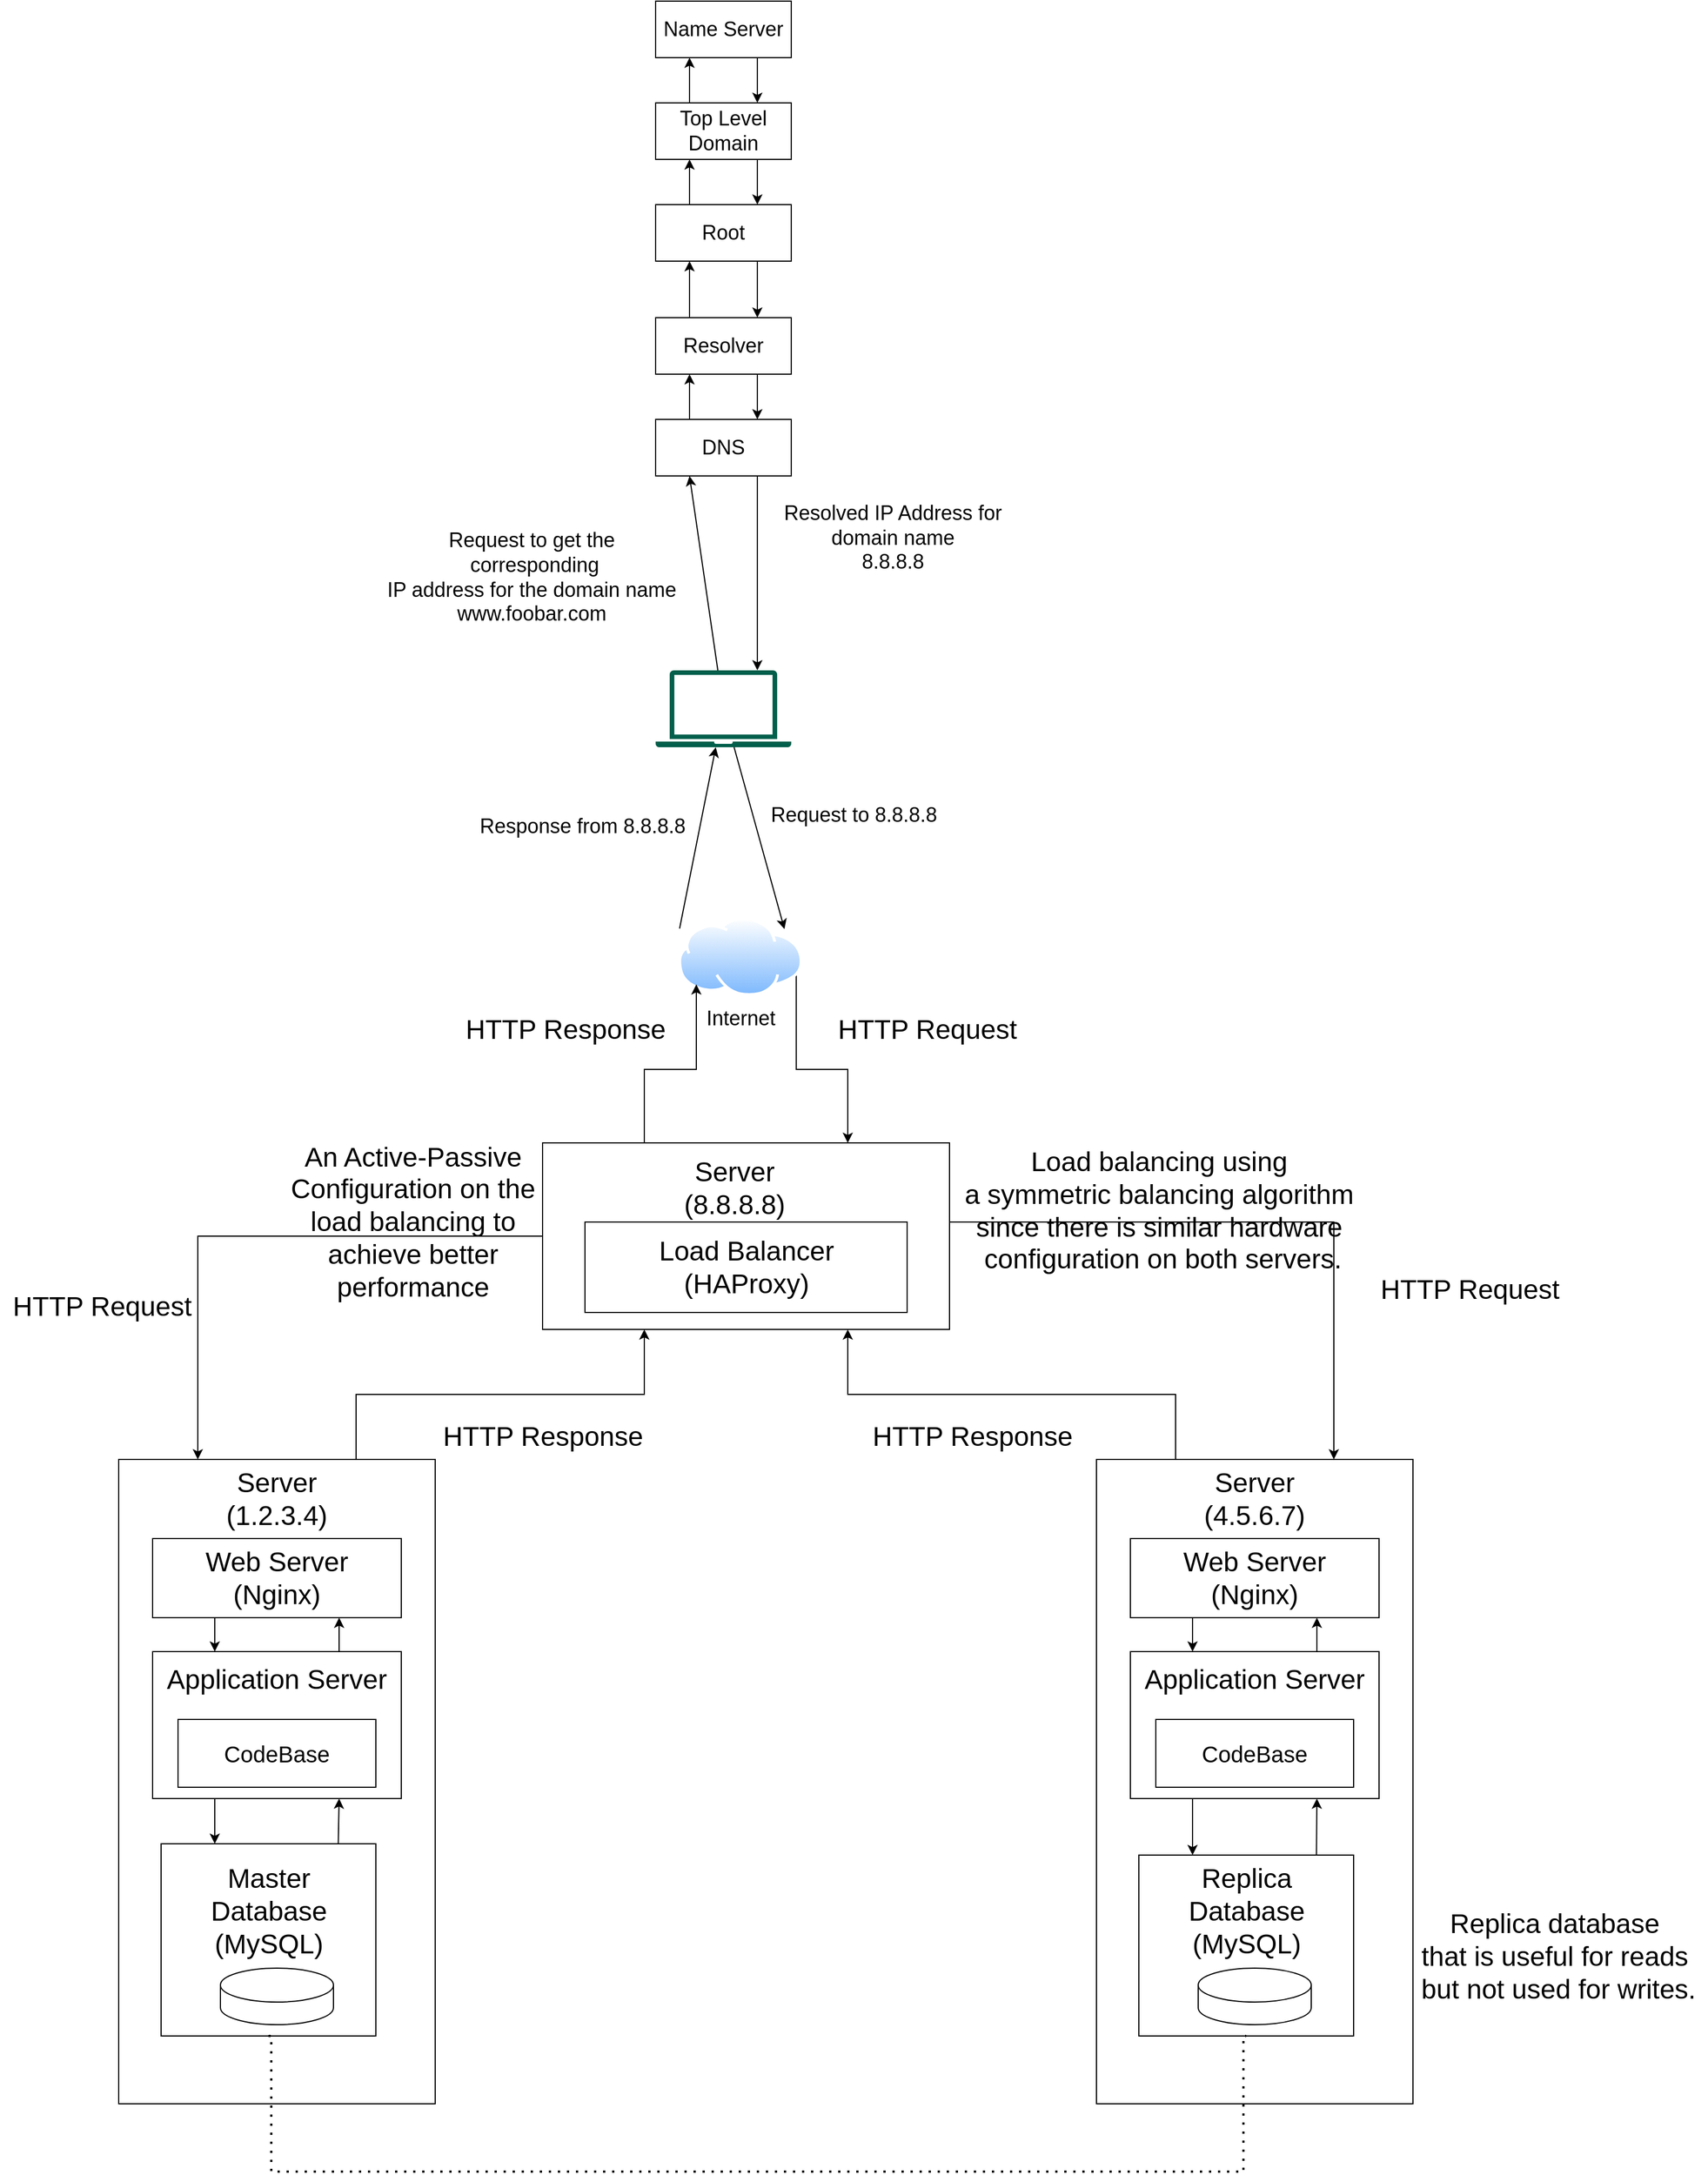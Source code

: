 <mxfile version="20.6.2" type="device"><diagram id="Ur6gRPB38YQK42sb_czI" name="Page-1"><mxGraphModel dx="4673" dy="1460" grid="1" gridSize="10" guides="1" tooltips="1" connect="1" arrows="1" fold="1" page="1" pageScale="1" pageWidth="850" pageHeight="1100" math="0" shadow="0"><root><mxCell id="0"/><mxCell id="1" parent="0"/><mxCell id="QQvmPmS_KhWr08DKVS-H-1" value="" style="sketch=0;pointerEvents=1;shadow=0;dashed=0;html=1;strokeColor=none;fillColor=#005F4B;labelPosition=center;verticalLabelPosition=bottom;verticalAlign=top;align=center;outlineConnect=0;shape=mxgraph.veeam2.laptop;" parent="1" vertex="1"><mxGeometry x="-940" y="1132" width="120" height="68" as="geometry"/></mxCell><mxCell id="QQvmPmS_KhWr08DKVS-H-69" style="edgeStyle=orthogonalEdgeStyle;rounded=0;orthogonalLoop=1;jettySize=auto;html=1;exitX=1;exitY=0.75;exitDx=0;exitDy=0;entryX=0.75;entryY=0;entryDx=0;entryDy=0;fontSize=24;" parent="1" source="QQvmPmS_KhWr08DKVS-H-3" target="QQvmPmS_KhWr08DKVS-H-63" edge="1"><mxGeometry relative="1" as="geometry"/></mxCell><mxCell id="QQvmPmS_KhWr08DKVS-H-3" value="&lt;font style=&quot;font-size: 18px;&quot;&gt;Internet&lt;/font&gt;" style="aspect=fixed;perimeter=ellipsePerimeter;html=1;align=center;shadow=0;dashed=0;spacingTop=3;image;image=img/lib/active_directory/internet_cloud.svg;" parent="1" vertex="1"><mxGeometry x="-920" y="1350.7" width="110" height="69.3" as="geometry"/></mxCell><mxCell id="QQvmPmS_KhWr08DKVS-H-70" style="edgeStyle=orthogonalEdgeStyle;rounded=0;orthogonalLoop=1;jettySize=auto;html=1;exitX=0.75;exitY=0;exitDx=0;exitDy=0;entryX=0.25;entryY=1;entryDx=0;entryDy=0;fontSize=24;" parent="1" source="QQvmPmS_KhWr08DKVS-H-5" target="QQvmPmS_KhWr08DKVS-H-63" edge="1"><mxGeometry relative="1" as="geometry"/></mxCell><mxCell id="QQvmPmS_KhWr08DKVS-H-5" value="" style="rounded=0;whiteSpace=wrap;html=1;" parent="1" vertex="1"><mxGeometry x="-1415" y="1830" width="280" height="570" as="geometry"/></mxCell><mxCell id="QQvmPmS_KhWr08DKVS-H-6" style="edgeStyle=orthogonalEdgeStyle;rounded=0;orthogonalLoop=1;jettySize=auto;html=1;exitX=0.25;exitY=1;exitDx=0;exitDy=0;entryX=0.25;entryY=0;entryDx=0;entryDy=0;fontSize=24;" parent="1" source="QQvmPmS_KhWr08DKVS-H-7" target="QQvmPmS_KhWr08DKVS-H-10" edge="1"><mxGeometry relative="1" as="geometry"/></mxCell><mxCell id="QQvmPmS_KhWr08DKVS-H-7" value="" style="rounded=0;whiteSpace=wrap;html=1;" parent="1" vertex="1"><mxGeometry x="-1385" y="1900" width="220" height="70" as="geometry"/></mxCell><mxCell id="QQvmPmS_KhWr08DKVS-H-8" style="edgeStyle=orthogonalEdgeStyle;rounded=0;orthogonalLoop=1;jettySize=auto;html=1;exitX=0.75;exitY=0;exitDx=0;exitDy=0;entryX=0.75;entryY=1;entryDx=0;entryDy=0;fontSize=24;" parent="1" source="QQvmPmS_KhWr08DKVS-H-10" target="QQvmPmS_KhWr08DKVS-H-7" edge="1"><mxGeometry relative="1" as="geometry"/></mxCell><mxCell id="QQvmPmS_KhWr08DKVS-H-9" style="edgeStyle=orthogonalEdgeStyle;rounded=0;orthogonalLoop=1;jettySize=auto;html=1;exitX=0.25;exitY=1;exitDx=0;exitDy=0;entryX=0.25;entryY=0;entryDx=0;entryDy=0;fontSize=24;" parent="1" source="QQvmPmS_KhWr08DKVS-H-10" target="QQvmPmS_KhWr08DKVS-H-12" edge="1"><mxGeometry relative="1" as="geometry"/></mxCell><mxCell id="QQvmPmS_KhWr08DKVS-H-10" value="" style="rounded=0;whiteSpace=wrap;html=1;" parent="1" vertex="1"><mxGeometry x="-1385" y="2000" width="220" height="130" as="geometry"/></mxCell><mxCell id="QQvmPmS_KhWr08DKVS-H-11" style="edgeStyle=orthogonalEdgeStyle;rounded=0;orthogonalLoop=1;jettySize=auto;html=1;exitX=0.825;exitY=-0.001;exitDx=0;exitDy=0;entryX=0.75;entryY=1;entryDx=0;entryDy=0;fontSize=24;exitPerimeter=0;" parent="1" source="QQvmPmS_KhWr08DKVS-H-12" target="QQvmPmS_KhWr08DKVS-H-10" edge="1"><mxGeometry relative="1" as="geometry"/></mxCell><mxCell id="QQvmPmS_KhWr08DKVS-H-12" value="" style="rounded=0;whiteSpace=wrap;html=1;" parent="1" vertex="1"><mxGeometry x="-1377.5" y="2170" width="190" height="170" as="geometry"/></mxCell><mxCell id="QQvmPmS_KhWr08DKVS-H-13" value="" style="rounded=0;whiteSpace=wrap;html=1;" parent="1" vertex="1"><mxGeometry x="-1362.5" y="2060" width="175" height="60" as="geometry"/></mxCell><mxCell id="QQvmPmS_KhWr08DKVS-H-14" value="Server&lt;br&gt;(1.2.3.4)" style="text;html=1;strokeColor=none;fillColor=none;align=center;verticalAlign=middle;whiteSpace=wrap;rounded=0;strokeWidth=7;fontSize=24;" parent="1" vertex="1"><mxGeometry x="-1345" y="1850" width="140" height="30" as="geometry"/></mxCell><mxCell id="QQvmPmS_KhWr08DKVS-H-15" value="Web Server&lt;br&gt;(Nginx)" style="text;html=1;strokeColor=none;fillColor=none;align=center;verticalAlign=middle;whiteSpace=wrap;rounded=0;strokeWidth=7;fontSize=24;" parent="1" vertex="1"><mxGeometry x="-1375" y="1930" width="200" height="10" as="geometry"/></mxCell><mxCell id="QQvmPmS_KhWr08DKVS-H-16" value="Application Server" style="text;html=1;strokeColor=none;fillColor=none;align=center;verticalAlign=middle;whiteSpace=wrap;rounded=0;strokeWidth=7;fontSize=24;" parent="1" vertex="1"><mxGeometry x="-1375" y="2010" width="200" height="30" as="geometry"/></mxCell><mxCell id="QQvmPmS_KhWr08DKVS-H-17" value="CodeBase" style="text;html=1;strokeColor=none;fillColor=none;align=center;verticalAlign=middle;whiteSpace=wrap;rounded=0;strokeWidth=7;fontSize=20;" parent="1" vertex="1"><mxGeometry x="-1375" y="2075" width="200" height="30" as="geometry"/></mxCell><mxCell id="QQvmPmS_KhWr08DKVS-H-18" value="Master&lt;br&gt;Database&lt;br&gt;(MySQL)" style="text;html=1;strokeColor=none;fillColor=none;align=center;verticalAlign=middle;whiteSpace=wrap;rounded=0;strokeWidth=7;fontSize=24;" parent="1" vertex="1"><mxGeometry x="-1382.5" y="2190" width="200" height="80" as="geometry"/></mxCell><mxCell id="QQvmPmS_KhWr08DKVS-H-19" value="" style="endArrow=classic;html=1;rounded=0;fontSize=18;entryX=1;entryY=0;entryDx=0;entryDy=0;" parent="1" source="QQvmPmS_KhWr08DKVS-H-1" target="QQvmPmS_KhWr08DKVS-H-3" edge="1"><mxGeometry width="50" height="50" relative="1" as="geometry"><mxPoint x="-750" y="1179" as="sourcePoint"/><mxPoint x="-710" y="1150" as="targetPoint"/></mxGeometry></mxCell><mxCell id="QQvmPmS_KhWr08DKVS-H-20" value="" style="endArrow=classic;html=1;rounded=0;fontSize=18;exitX=0.011;exitY=0.14;exitDx=0;exitDy=0;exitPerimeter=0;" parent="1" source="QQvmPmS_KhWr08DKVS-H-3" target="QQvmPmS_KhWr08DKVS-H-1" edge="1"><mxGeometry width="50" height="50" relative="1" as="geometry"><mxPoint x="-490" y="1220" as="sourcePoint"/><mxPoint x="-440" y="1170" as="targetPoint"/></mxGeometry></mxCell><mxCell id="QQvmPmS_KhWr08DKVS-H-21" style="edgeStyle=orthogonalEdgeStyle;rounded=0;orthogonalLoop=1;jettySize=auto;html=1;exitX=0.25;exitY=0;exitDx=0;exitDy=0;entryX=0.25;entryY=1;entryDx=0;entryDy=0;fontSize=18;" parent="1" source="QQvmPmS_KhWr08DKVS-H-23" target="QQvmPmS_KhWr08DKVS-H-26" edge="1"><mxGeometry relative="1" as="geometry"/></mxCell><mxCell id="QQvmPmS_KhWr08DKVS-H-22" style="edgeStyle=orthogonalEdgeStyle;rounded=0;orthogonalLoop=1;jettySize=auto;html=1;exitX=0.75;exitY=1;exitDx=0;exitDy=0;fontSize=18;entryX=0.75;entryY=0;entryDx=0;entryDy=0;" parent="1" source="QQvmPmS_KhWr08DKVS-H-23" target="QQvmPmS_KhWr08DKVS-H-34" edge="1"><mxGeometry relative="1" as="geometry"/></mxCell><mxCell id="QQvmPmS_KhWr08DKVS-H-23" value="Resolver" style="rounded=0;whiteSpace=wrap;html=1;strokeWidth=1;fontSize=18;" parent="1" vertex="1"><mxGeometry x="-940" y="820" width="120" height="50" as="geometry"/></mxCell><mxCell id="QQvmPmS_KhWr08DKVS-H-24" style="edgeStyle=orthogonalEdgeStyle;rounded=0;orthogonalLoop=1;jettySize=auto;html=1;exitX=0.25;exitY=0;exitDx=0;exitDy=0;entryX=0.25;entryY=1;entryDx=0;entryDy=0;fontSize=18;" parent="1" source="QQvmPmS_KhWr08DKVS-H-26" target="QQvmPmS_KhWr08DKVS-H-29" edge="1"><mxGeometry relative="1" as="geometry"/></mxCell><mxCell id="QQvmPmS_KhWr08DKVS-H-25" style="edgeStyle=orthogonalEdgeStyle;rounded=0;orthogonalLoop=1;jettySize=auto;html=1;exitX=0.75;exitY=1;exitDx=0;exitDy=0;entryX=0.75;entryY=0;entryDx=0;entryDy=0;fontSize=18;" parent="1" source="QQvmPmS_KhWr08DKVS-H-26" target="QQvmPmS_KhWr08DKVS-H-23" edge="1"><mxGeometry relative="1" as="geometry"/></mxCell><mxCell id="QQvmPmS_KhWr08DKVS-H-26" value="Root" style="rounded=0;whiteSpace=wrap;html=1;strokeWidth=1;fontSize=18;" parent="1" vertex="1"><mxGeometry x="-940" y="720" width="120" height="50" as="geometry"/></mxCell><mxCell id="QQvmPmS_KhWr08DKVS-H-27" style="edgeStyle=orthogonalEdgeStyle;rounded=0;orthogonalLoop=1;jettySize=auto;html=1;exitX=0.25;exitY=0;exitDx=0;exitDy=0;entryX=0.25;entryY=1;entryDx=0;entryDy=0;fontSize=18;" parent="1" source="QQvmPmS_KhWr08DKVS-H-29" target="QQvmPmS_KhWr08DKVS-H-31" edge="1"><mxGeometry relative="1" as="geometry"/></mxCell><mxCell id="QQvmPmS_KhWr08DKVS-H-28" style="edgeStyle=orthogonalEdgeStyle;rounded=0;orthogonalLoop=1;jettySize=auto;html=1;exitX=0.75;exitY=1;exitDx=0;exitDy=0;entryX=0.75;entryY=0;entryDx=0;entryDy=0;fontSize=18;" parent="1" source="QQvmPmS_KhWr08DKVS-H-29" target="QQvmPmS_KhWr08DKVS-H-26" edge="1"><mxGeometry relative="1" as="geometry"/></mxCell><mxCell id="QQvmPmS_KhWr08DKVS-H-29" value="Top Level Domain" style="rounded=0;whiteSpace=wrap;html=1;strokeWidth=1;fontSize=18;" parent="1" vertex="1"><mxGeometry x="-940" y="630" width="120" height="50" as="geometry"/></mxCell><mxCell id="QQvmPmS_KhWr08DKVS-H-30" style="edgeStyle=orthogonalEdgeStyle;rounded=0;orthogonalLoop=1;jettySize=auto;html=1;exitX=0.75;exitY=1;exitDx=0;exitDy=0;entryX=0.75;entryY=0;entryDx=0;entryDy=0;fontSize=18;" parent="1" source="QQvmPmS_KhWr08DKVS-H-31" target="QQvmPmS_KhWr08DKVS-H-29" edge="1"><mxGeometry relative="1" as="geometry"/></mxCell><mxCell id="QQvmPmS_KhWr08DKVS-H-31" value="Name Server" style="rounded=0;whiteSpace=wrap;html=1;strokeWidth=1;fontSize=18;" parent="1" vertex="1"><mxGeometry x="-940" y="540" width="120" height="50" as="geometry"/></mxCell><mxCell id="QQvmPmS_KhWr08DKVS-H-32" style="edgeStyle=orthogonalEdgeStyle;rounded=0;orthogonalLoop=1;jettySize=auto;html=1;exitX=0.25;exitY=0;exitDx=0;exitDy=0;entryX=0.25;entryY=1;entryDx=0;entryDy=0;fontSize=18;" parent="1" source="QQvmPmS_KhWr08DKVS-H-34" target="QQvmPmS_KhWr08DKVS-H-23" edge="1"><mxGeometry relative="1" as="geometry"/></mxCell><mxCell id="QQvmPmS_KhWr08DKVS-H-33" style="edgeStyle=orthogonalEdgeStyle;rounded=0;orthogonalLoop=1;jettySize=auto;html=1;exitX=0.75;exitY=1;exitDx=0;exitDy=0;fontSize=18;" parent="1" source="QQvmPmS_KhWr08DKVS-H-34" target="QQvmPmS_KhWr08DKVS-H-1" edge="1"><mxGeometry relative="1" as="geometry"><Array as="points"><mxPoint x="-850" y="1090"/><mxPoint x="-850" y="1090"/></Array></mxGeometry></mxCell><mxCell id="QQvmPmS_KhWr08DKVS-H-34" value="DNS" style="rounded=0;whiteSpace=wrap;html=1;strokeWidth=1;fontSize=18;" parent="1" vertex="1"><mxGeometry x="-940" y="910" width="120" height="50" as="geometry"/></mxCell><mxCell id="QQvmPmS_KhWr08DKVS-H-35" value="" style="endArrow=classic;html=1;rounded=0;fontSize=18;entryX=0.25;entryY=1;entryDx=0;entryDy=0;" parent="1" source="QQvmPmS_KhWr08DKVS-H-1" target="QQvmPmS_KhWr08DKVS-H-34" edge="1"><mxGeometry width="50" height="50" relative="1" as="geometry"><mxPoint x="-760" y="1120" as="sourcePoint"/><mxPoint x="-910" y="1080" as="targetPoint"/></mxGeometry></mxCell><mxCell id="QQvmPmS_KhWr08DKVS-H-36" value="Resolved IP Address for domain name&lt;br&gt;8.8.8.8" style="text;html=1;strokeColor=none;fillColor=none;align=center;verticalAlign=middle;whiteSpace=wrap;rounded=0;strokeWidth=1;fontSize=18;" parent="1" vertex="1"><mxGeometry x="-830" y="975" width="200" height="80" as="geometry"/></mxCell><mxCell id="QQvmPmS_KhWr08DKVS-H-37" value="Request to get the&lt;br&gt;&amp;nbsp;corresponding &lt;br&gt;IP address for the domain name&lt;br&gt;www.foobar.com" style="text;html=1;align=center;verticalAlign=middle;resizable=0;points=[];autosize=1;strokeColor=none;fillColor=none;fontSize=18;" parent="1" vertex="1"><mxGeometry x="-1190" y="1000" width="280" height="100" as="geometry"/></mxCell><mxCell id="QQvmPmS_KhWr08DKVS-H-38" value="Response from 8.8.8.8" style="text;html=1;align=center;verticalAlign=middle;resizable=0;points=[];autosize=1;strokeColor=none;fillColor=none;fontSize=18;" parent="1" vertex="1"><mxGeometry x="-1110" y="1250" width="210" height="40" as="geometry"/></mxCell><mxCell id="QQvmPmS_KhWr08DKVS-H-39" value="Request to 8.8.8.8" style="text;html=1;align=center;verticalAlign=middle;resizable=0;points=[];autosize=1;strokeColor=none;fillColor=none;fontSize=18;" parent="1" vertex="1"><mxGeometry x="-850" y="1240" width="170" height="40" as="geometry"/></mxCell><mxCell id="QQvmPmS_KhWr08DKVS-H-40" value="&lt;font style=&quot;font-size: 24px;&quot;&gt;HTTP Request&lt;/font&gt;" style="text;html=1;align=center;verticalAlign=middle;resizable=0;points=[];autosize=1;strokeColor=none;fillColor=none;" parent="1" vertex="1"><mxGeometry x="-790" y="1430" width="180" height="40" as="geometry"/></mxCell><mxCell id="QQvmPmS_KhWr08DKVS-H-41" value="&lt;font style=&quot;font-size: 24px;&quot;&gt;HTTP Response&lt;/font&gt;" style="text;html=1;align=center;verticalAlign=middle;resizable=0;points=[];autosize=1;strokeColor=none;fillColor=none;" parent="1" vertex="1"><mxGeometry x="-1120" y="1430" width="200" height="40" as="geometry"/></mxCell><mxCell id="QQvmPmS_KhWr08DKVS-H-42" value="" style="shape=cylinder3;whiteSpace=wrap;html=1;boundedLbl=1;backgroundOutline=1;size=15;fontSize=24;" parent="1" vertex="1"><mxGeometry x="-1325" y="2280" width="100" height="50" as="geometry"/></mxCell><mxCell id="QQvmPmS_KhWr08DKVS-H-76" style="edgeStyle=orthogonalEdgeStyle;rounded=0;orthogonalLoop=1;jettySize=auto;html=1;exitX=0.25;exitY=0;exitDx=0;exitDy=0;entryX=0.75;entryY=1;entryDx=0;entryDy=0;fontSize=24;" parent="1" source="QQvmPmS_KhWr08DKVS-H-45" target="QQvmPmS_KhWr08DKVS-H-63" edge="1"><mxGeometry relative="1" as="geometry"/></mxCell><mxCell id="QQvmPmS_KhWr08DKVS-H-45" value="" style="rounded=0;whiteSpace=wrap;html=1;" parent="1" vertex="1"><mxGeometry x="-550" y="1830" width="280" height="570" as="geometry"/></mxCell><mxCell id="QQvmPmS_KhWr08DKVS-H-46" style="edgeStyle=orthogonalEdgeStyle;rounded=0;orthogonalLoop=1;jettySize=auto;html=1;exitX=0.25;exitY=1;exitDx=0;exitDy=0;entryX=0.25;entryY=0;entryDx=0;entryDy=0;fontSize=24;" parent="1" source="QQvmPmS_KhWr08DKVS-H-47" target="QQvmPmS_KhWr08DKVS-H-50" edge="1"><mxGeometry relative="1" as="geometry"/></mxCell><mxCell id="QQvmPmS_KhWr08DKVS-H-47" value="" style="rounded=0;whiteSpace=wrap;html=1;" parent="1" vertex="1"><mxGeometry x="-520" y="1900" width="220" height="70" as="geometry"/></mxCell><mxCell id="QQvmPmS_KhWr08DKVS-H-48" style="edgeStyle=orthogonalEdgeStyle;rounded=0;orthogonalLoop=1;jettySize=auto;html=1;exitX=0.75;exitY=0;exitDx=0;exitDy=0;entryX=0.75;entryY=1;entryDx=0;entryDy=0;fontSize=24;" parent="1" source="QQvmPmS_KhWr08DKVS-H-50" target="QQvmPmS_KhWr08DKVS-H-47" edge="1"><mxGeometry relative="1" as="geometry"/></mxCell><mxCell id="QQvmPmS_KhWr08DKVS-H-49" style="edgeStyle=orthogonalEdgeStyle;rounded=0;orthogonalLoop=1;jettySize=auto;html=1;exitX=0.25;exitY=1;exitDx=0;exitDy=0;entryX=0.25;entryY=0;entryDx=0;entryDy=0;fontSize=24;" parent="1" source="QQvmPmS_KhWr08DKVS-H-50" target="QQvmPmS_KhWr08DKVS-H-52" edge="1"><mxGeometry relative="1" as="geometry"/></mxCell><mxCell id="QQvmPmS_KhWr08DKVS-H-50" value="" style="rounded=0;whiteSpace=wrap;html=1;" parent="1" vertex="1"><mxGeometry x="-520" y="2000" width="220" height="130" as="geometry"/></mxCell><mxCell id="QQvmPmS_KhWr08DKVS-H-51" style="edgeStyle=orthogonalEdgeStyle;rounded=0;orthogonalLoop=1;jettySize=auto;html=1;exitX=0.827;exitY=0.003;exitDx=0;exitDy=0;entryX=0.75;entryY=1;entryDx=0;entryDy=0;fontSize=24;exitPerimeter=0;" parent="1" source="QQvmPmS_KhWr08DKVS-H-52" target="QQvmPmS_KhWr08DKVS-H-50" edge="1"><mxGeometry relative="1" as="geometry"><Array as="points"><mxPoint x="-355" y="2181"/></Array></mxGeometry></mxCell><mxCell id="QQvmPmS_KhWr08DKVS-H-52" value="" style="rounded=0;whiteSpace=wrap;html=1;" parent="1" vertex="1"><mxGeometry x="-512.5" y="2180" width="190" height="160" as="geometry"/></mxCell><mxCell id="QQvmPmS_KhWr08DKVS-H-53" value="" style="rounded=0;whiteSpace=wrap;html=1;" parent="1" vertex="1"><mxGeometry x="-497.5" y="2060" width="175" height="60" as="geometry"/></mxCell><mxCell id="QQvmPmS_KhWr08DKVS-H-54" value="Server&lt;br&gt;(4.5.6.7)" style="text;html=1;strokeColor=none;fillColor=none;align=center;verticalAlign=middle;whiteSpace=wrap;rounded=0;strokeWidth=7;fontSize=24;" parent="1" vertex="1"><mxGeometry x="-480" y="1850" width="140" height="30" as="geometry"/></mxCell><mxCell id="QQvmPmS_KhWr08DKVS-H-55" value="Web Server&lt;br&gt;(Nginx)" style="text;html=1;strokeColor=none;fillColor=none;align=center;verticalAlign=middle;whiteSpace=wrap;rounded=0;strokeWidth=7;fontSize=24;" parent="1" vertex="1"><mxGeometry x="-510" y="1930" width="200" height="10" as="geometry"/></mxCell><mxCell id="QQvmPmS_KhWr08DKVS-H-56" value="Application Server" style="text;html=1;strokeColor=none;fillColor=none;align=center;verticalAlign=middle;whiteSpace=wrap;rounded=0;strokeWidth=7;fontSize=24;" parent="1" vertex="1"><mxGeometry x="-510" y="2010" width="200" height="30" as="geometry"/></mxCell><mxCell id="QQvmPmS_KhWr08DKVS-H-57" value="CodeBase" style="text;html=1;strokeColor=none;fillColor=none;align=center;verticalAlign=middle;whiteSpace=wrap;rounded=0;strokeWidth=7;fontSize=20;" parent="1" vertex="1"><mxGeometry x="-510" y="2075" width="200" height="30" as="geometry"/></mxCell><mxCell id="QQvmPmS_KhWr08DKVS-H-58" value="Replica&lt;br&gt;Database&lt;br&gt;(MySQL)" style="text;html=1;strokeColor=none;fillColor=none;align=center;verticalAlign=middle;whiteSpace=wrap;rounded=0;strokeWidth=7;fontSize=24;" parent="1" vertex="1"><mxGeometry x="-517.5" y="2190" width="200" height="80" as="geometry"/></mxCell><mxCell id="QQvmPmS_KhWr08DKVS-H-59" value="" style="shape=cylinder3;whiteSpace=wrap;html=1;boundedLbl=1;backgroundOutline=1;size=15;fontSize=24;" parent="1" vertex="1"><mxGeometry x="-460" y="2280" width="100" height="50" as="geometry"/></mxCell><mxCell id="QQvmPmS_KhWr08DKVS-H-68" style="edgeStyle=orthogonalEdgeStyle;rounded=0;orthogonalLoop=1;jettySize=auto;html=1;exitX=0.25;exitY=0;exitDx=0;exitDy=0;entryX=0;entryY=1;entryDx=0;entryDy=0;fontSize=24;" parent="1" source="QQvmPmS_KhWr08DKVS-H-63" target="QQvmPmS_KhWr08DKVS-H-3" edge="1"><mxGeometry relative="1" as="geometry"/></mxCell><mxCell id="QQvmPmS_KhWr08DKVS-H-73" style="edgeStyle=orthogonalEdgeStyle;rounded=0;orthogonalLoop=1;jettySize=auto;html=1;exitX=0;exitY=0.5;exitDx=0;exitDy=0;entryX=0.25;entryY=0;entryDx=0;entryDy=0;fontSize=24;" parent="1" source="QQvmPmS_KhWr08DKVS-H-63" target="QQvmPmS_KhWr08DKVS-H-5" edge="1"><mxGeometry relative="1" as="geometry"/></mxCell><mxCell id="QQvmPmS_KhWr08DKVS-H-75" style="edgeStyle=orthogonalEdgeStyle;rounded=0;orthogonalLoop=1;jettySize=auto;html=1;exitX=1;exitY=0.25;exitDx=0;exitDy=0;entryX=0.75;entryY=0;entryDx=0;entryDy=0;fontSize=24;" parent="1" source="QQvmPmS_KhWr08DKVS-H-63" target="QQvmPmS_KhWr08DKVS-H-45" edge="1"><mxGeometry relative="1" as="geometry"><Array as="points"><mxPoint x="-680" y="1620"/><mxPoint x="-340" y="1620"/></Array></mxGeometry></mxCell><mxCell id="QQvmPmS_KhWr08DKVS-H-63" value="" style="rounded=0;whiteSpace=wrap;html=1;fontSize=24;" parent="1" vertex="1"><mxGeometry x="-1040" y="1550" width="360" height="165" as="geometry"/></mxCell><mxCell id="QQvmPmS_KhWr08DKVS-H-64" value="Load Balancer&lt;br&gt;(HAProxy)" style="rounded=0;whiteSpace=wrap;html=1;fontSize=24;" parent="1" vertex="1"><mxGeometry x="-1002.5" y="1620" width="285" height="80" as="geometry"/></mxCell><mxCell id="QQvmPmS_KhWr08DKVS-H-65" value="Server&lt;br&gt;(8.8.8.8)" style="text;html=1;strokeColor=none;fillColor=none;align=center;verticalAlign=middle;whiteSpace=wrap;rounded=0;strokeWidth=7;fontSize=24;" parent="1" vertex="1"><mxGeometry x="-940" y="1575" width="140" height="30" as="geometry"/></mxCell><mxCell id="QQvmPmS_KhWr08DKVS-H-77" value="" style="endArrow=none;dashed=1;html=1;dashPattern=1 3;strokeWidth=2;rounded=0;fontSize=24;edgeStyle=orthogonalEdgeStyle;exitX=0.5;exitY=1;exitDx=0;exitDy=0;entryX=0.5;entryY=1;entryDx=0;entryDy=0;" parent="1" source="QQvmPmS_KhWr08DKVS-H-12" target="QQvmPmS_KhWr08DKVS-H-52" edge="1"><mxGeometry width="50" height="50" relative="1" as="geometry"><mxPoint x="-1280" y="2490" as="sourcePoint"/><mxPoint x="-420" y="2480" as="targetPoint"/><Array as="points"><mxPoint x="-1280" y="2340"/><mxPoint x="-1280" y="2460"/><mxPoint x="-420" y="2460"/><mxPoint x="-420" y="2340"/></Array></mxGeometry></mxCell><mxCell id="QQvmPmS_KhWr08DKVS-H-79" value="Load balancing using&lt;br&gt;a symmetric balancing algorithm&lt;br&gt;since there is similar hardware&lt;br&gt;&amp;nbsp;configuration on both servers." style="text;html=1;align=center;verticalAlign=middle;resizable=0;points=[];autosize=1;strokeColor=none;fillColor=none;fontSize=24;" parent="1" vertex="1"><mxGeometry x="-680" y="1545" width="370" height="130" as="geometry"/></mxCell><mxCell id="QQvmPmS_KhWr08DKVS-H-80" value="&lt;font style=&quot;font-size: 24px;&quot;&gt;HTTP Request&lt;/font&gt;" style="text;html=1;align=center;verticalAlign=middle;resizable=0;points=[];autosize=1;strokeColor=none;fillColor=none;" parent="1" vertex="1"><mxGeometry x="-1520" y="1675" width="180" height="40" as="geometry"/></mxCell><mxCell id="QQvmPmS_KhWr08DKVS-H-81" value="&lt;font style=&quot;font-size: 24px;&quot;&gt;HTTP Request&lt;/font&gt;" style="text;html=1;align=center;verticalAlign=middle;resizable=0;points=[];autosize=1;strokeColor=none;fillColor=none;" parent="1" vertex="1"><mxGeometry x="-310" y="1660" width="180" height="40" as="geometry"/></mxCell><mxCell id="QQvmPmS_KhWr08DKVS-H-82" value="&lt;font style=&quot;font-size: 24px;&quot;&gt;HTTP Response&lt;/font&gt;" style="text;html=1;align=center;verticalAlign=middle;resizable=0;points=[];autosize=1;strokeColor=none;fillColor=none;" parent="1" vertex="1"><mxGeometry x="-760" y="1790" width="200" height="40" as="geometry"/></mxCell><mxCell id="QQvmPmS_KhWr08DKVS-H-83" value="&lt;font style=&quot;font-size: 24px;&quot;&gt;HTTP Response&lt;/font&gt;" style="text;html=1;align=center;verticalAlign=middle;resizable=0;points=[];autosize=1;strokeColor=none;fillColor=none;" parent="1" vertex="1"><mxGeometry x="-1140" y="1790" width="200" height="40" as="geometry"/></mxCell><mxCell id="QQvmPmS_KhWr08DKVS-H-84" value="Replica database&lt;br&gt;that is useful for reads&lt;br&gt;&amp;nbsp;but not used for writes." style="text;html=1;align=center;verticalAlign=middle;resizable=0;points=[];autosize=1;strokeColor=none;fillColor=none;fontSize=24;" parent="1" vertex="1"><mxGeometry x="-280" y="2220" width="270" height="100" as="geometry"/></mxCell><mxCell id="QQvmPmS_KhWr08DKVS-H-85" value="An Active-Passive&lt;br&gt;Configuration on the &lt;br&gt;load balancing to &lt;br&gt;achieve better &lt;br&gt;performance" style="text;html=1;align=center;verticalAlign=middle;resizable=0;points=[];autosize=1;strokeColor=none;fillColor=none;fontSize=24;" parent="1" vertex="1"><mxGeometry x="-1275" y="1540" width="240" height="160" as="geometry"/></mxCell></root></mxGraphModel></diagram></mxfile>
